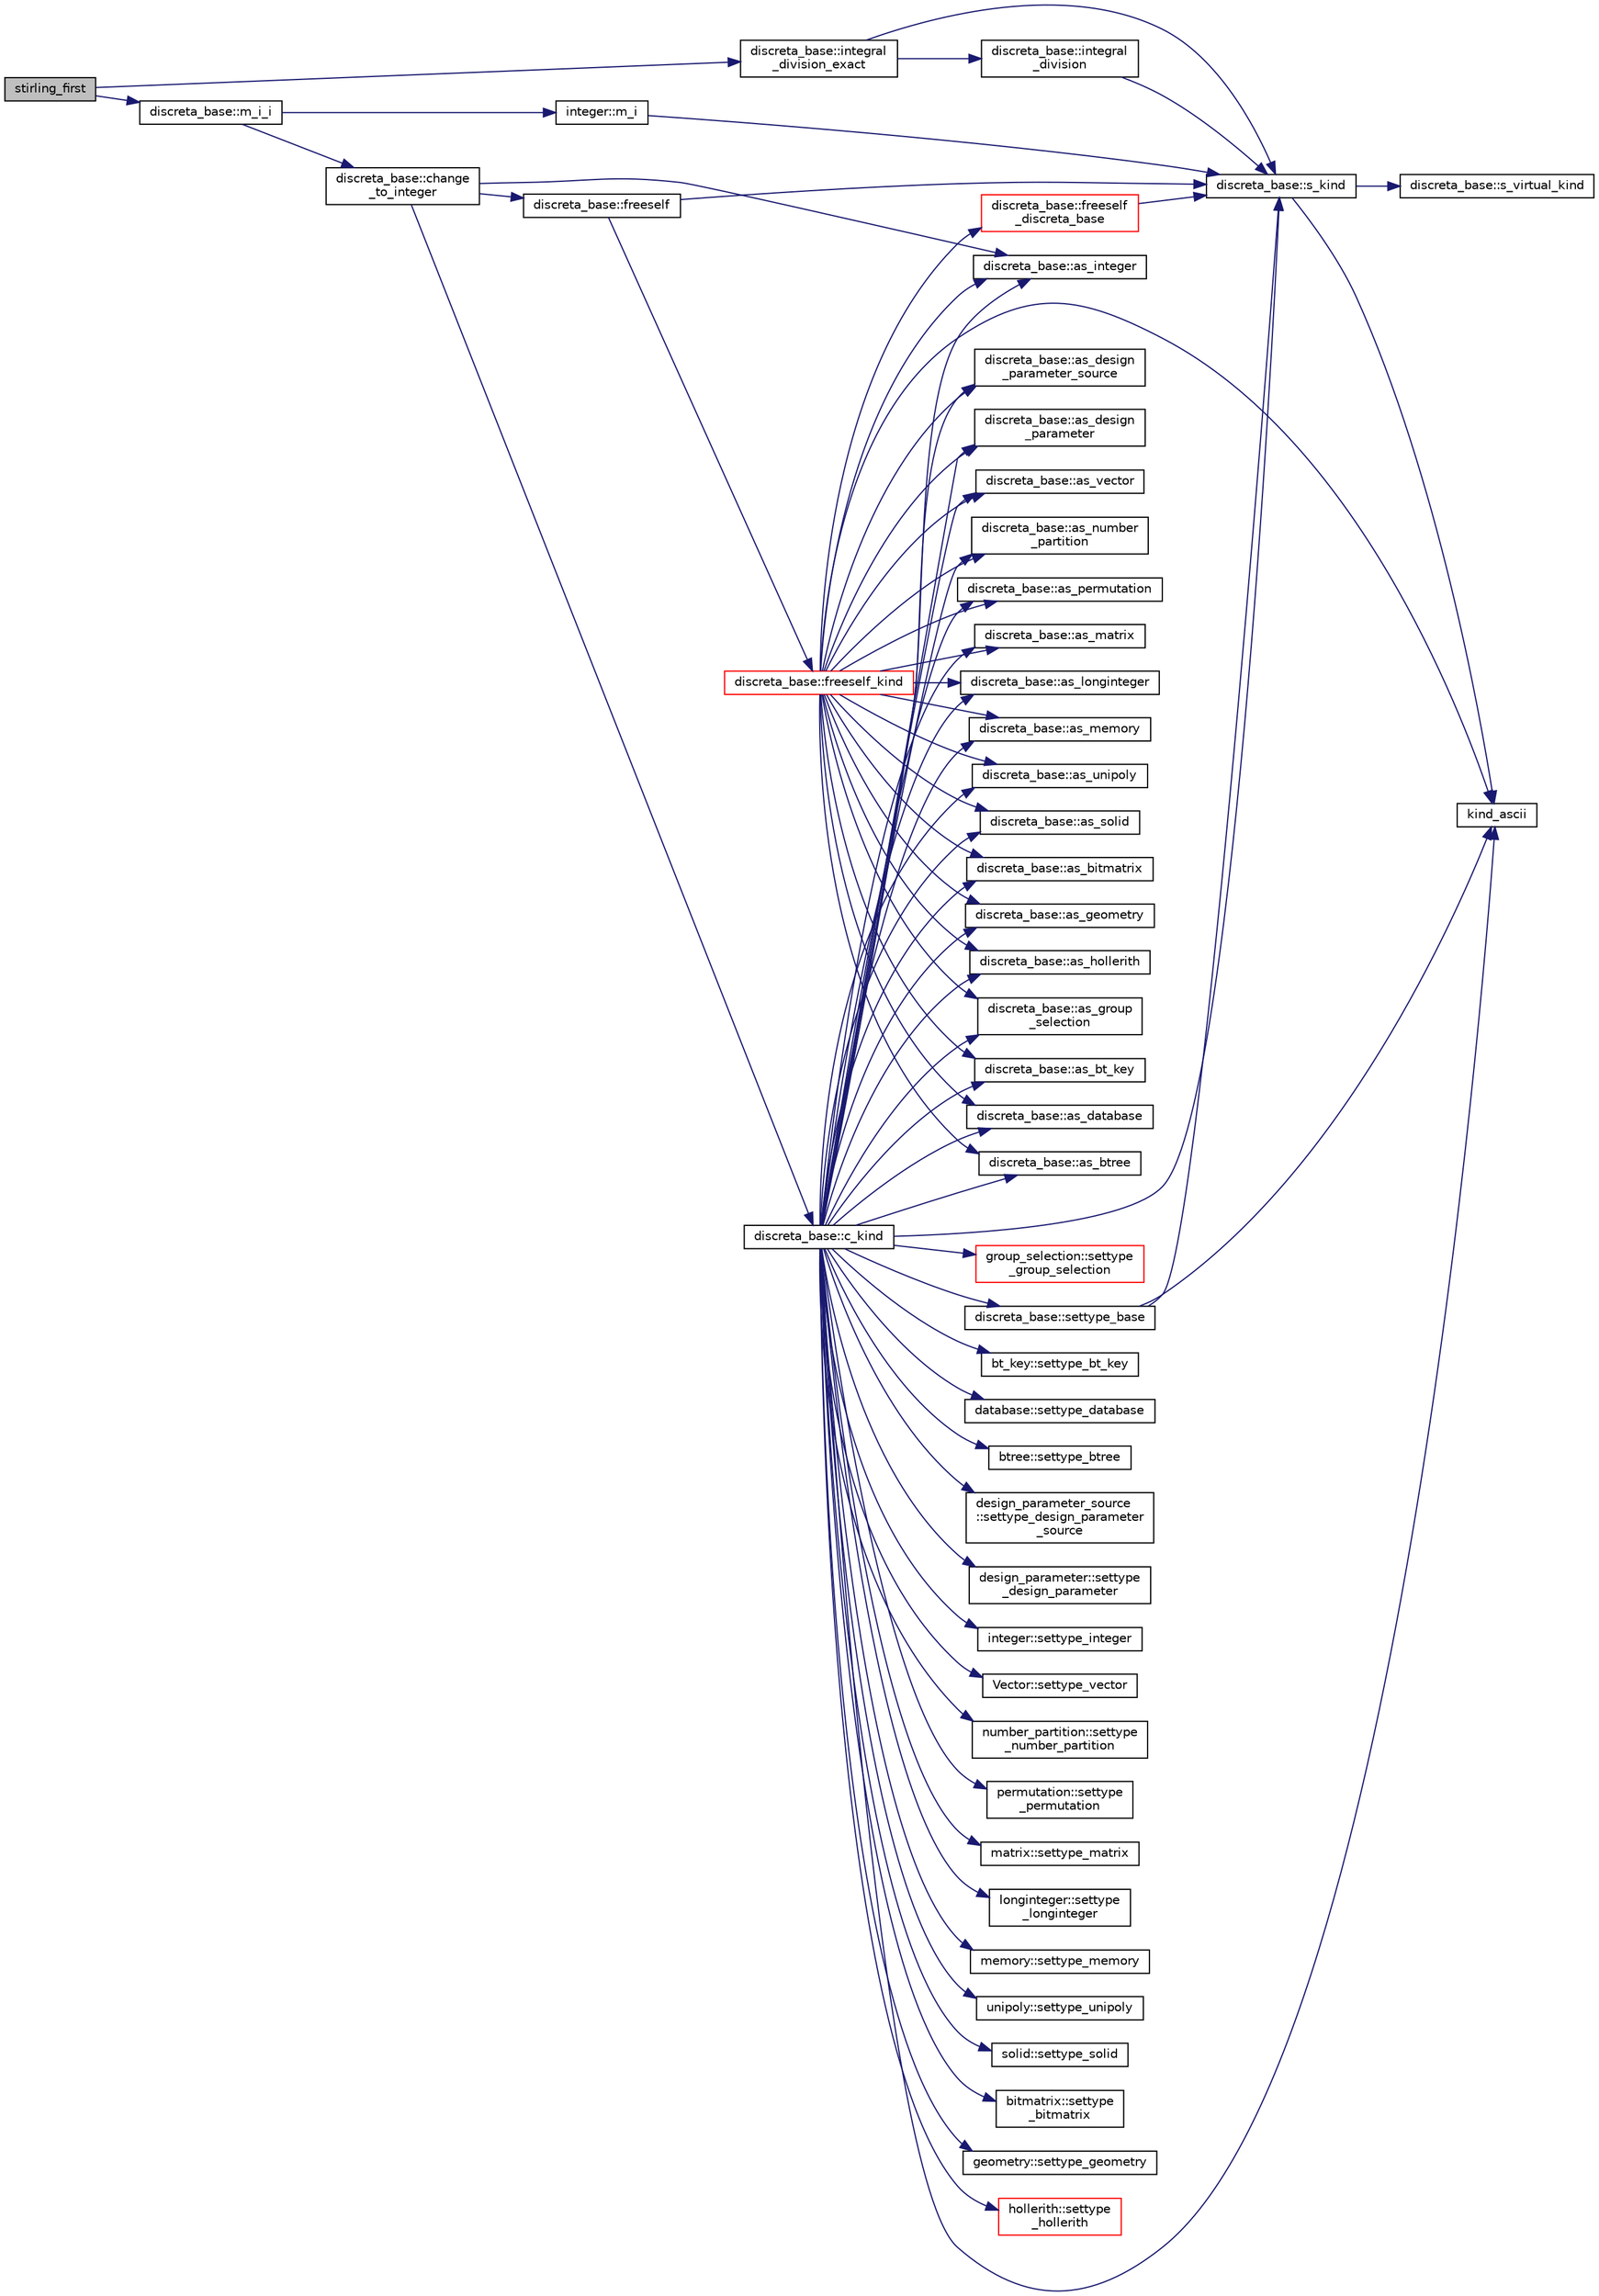digraph "stirling_first"
{
  edge [fontname="Helvetica",fontsize="10",labelfontname="Helvetica",labelfontsize="10"];
  node [fontname="Helvetica",fontsize="10",shape=record];
  rankdir="LR";
  Node8761 [label="stirling_first",height=0.2,width=0.4,color="black", fillcolor="grey75", style="filled", fontcolor="black"];
  Node8761 -> Node8762 [color="midnightblue",fontsize="10",style="solid",fontname="Helvetica"];
  Node8762 [label="discreta_base::m_i_i",height=0.2,width=0.4,color="black", fillcolor="white", style="filled",URL="$d7/d71/classdiscreta__base.html#aa231464a9d4bc233f66608021c9ad997"];
  Node8762 -> Node8763 [color="midnightblue",fontsize="10",style="solid",fontname="Helvetica"];
  Node8763 [label="discreta_base::change\l_to_integer",height=0.2,width=0.4,color="black", fillcolor="white", style="filled",URL="$d7/d71/classdiscreta__base.html#a58a5a5bd8f8e6f2dd7b4483b66dc7bb9"];
  Node8763 -> Node8764 [color="midnightblue",fontsize="10",style="solid",fontname="Helvetica"];
  Node8764 [label="discreta_base::freeself",height=0.2,width=0.4,color="black", fillcolor="white", style="filled",URL="$d7/d71/classdiscreta__base.html#a9a3c9501a562293b5667c11b9174d6e5"];
  Node8764 -> Node8765 [color="midnightblue",fontsize="10",style="solid",fontname="Helvetica"];
  Node8765 [label="discreta_base::freeself_kind",height=0.2,width=0.4,color="red", fillcolor="white", style="filled",URL="$d7/d71/classdiscreta__base.html#a63a23ada2165b3838fab719ed458cec8"];
  Node8765 -> Node8766 [color="midnightblue",fontsize="10",style="solid",fontname="Helvetica"];
  Node8766 [label="discreta_base::freeself\l_discreta_base",height=0.2,width=0.4,color="red", fillcolor="white", style="filled",URL="$d7/d71/classdiscreta__base.html#a8b1ec2cee4566034441e066dc2c027db"];
  Node8766 -> Node8767 [color="midnightblue",fontsize="10",style="solid",fontname="Helvetica"];
  Node8767 [label="discreta_base::s_kind",height=0.2,width=0.4,color="black", fillcolor="white", style="filled",URL="$d7/d71/classdiscreta__base.html#a8a830025c74adbbc3362418a7c2ba157"];
  Node8767 -> Node8768 [color="midnightblue",fontsize="10",style="solid",fontname="Helvetica"];
  Node8768 [label="discreta_base::s_virtual_kind",height=0.2,width=0.4,color="black", fillcolor="white", style="filled",URL="$d7/d71/classdiscreta__base.html#a52778a6d6943a468be083d0785d418fb"];
  Node8767 -> Node8769 [color="midnightblue",fontsize="10",style="solid",fontname="Helvetica"];
  Node8769 [label="kind_ascii",height=0.2,width=0.4,color="black", fillcolor="white", style="filled",URL="$d9/d60/discreta_8h.html#ad0ce825a9f29bc6cec27e1b64cfe27bf"];
  Node8765 -> Node8773 [color="midnightblue",fontsize="10",style="solid",fontname="Helvetica"];
  Node8773 [label="discreta_base::as_integer",height=0.2,width=0.4,color="black", fillcolor="white", style="filled",URL="$d7/d71/classdiscreta__base.html#a00d7691eaf874fd283d942692fe8dd26"];
  Node8765 -> Node8775 [color="midnightblue",fontsize="10",style="solid",fontname="Helvetica"];
  Node8775 [label="discreta_base::as_vector",height=0.2,width=0.4,color="black", fillcolor="white", style="filled",URL="$d7/d71/classdiscreta__base.html#a7bdd6cae39c380b128ee9e17e42cf020"];
  Node8765 -> Node8778 [color="midnightblue",fontsize="10",style="solid",fontname="Helvetica"];
  Node8778 [label="discreta_base::as_number\l_partition",height=0.2,width=0.4,color="black", fillcolor="white", style="filled",URL="$d7/d71/classdiscreta__base.html#a307aa09de0e925d46697707968ffab00"];
  Node8765 -> Node8780 [color="midnightblue",fontsize="10",style="solid",fontname="Helvetica"];
  Node8780 [label="discreta_base::as_permutation",height=0.2,width=0.4,color="black", fillcolor="white", style="filled",URL="$d7/d71/classdiscreta__base.html#aa4e72f36a82984239b12ae831e131098"];
  Node8765 -> Node8782 [color="midnightblue",fontsize="10",style="solid",fontname="Helvetica"];
  Node8782 [label="discreta_base::as_matrix",height=0.2,width=0.4,color="black", fillcolor="white", style="filled",URL="$d7/d71/classdiscreta__base.html#ae4d7f56d917a4707b838fbffde6467ff"];
  Node8765 -> Node8785 [color="midnightblue",fontsize="10",style="solid",fontname="Helvetica"];
  Node8785 [label="discreta_base::as_longinteger",height=0.2,width=0.4,color="black", fillcolor="white", style="filled",URL="$d7/d71/classdiscreta__base.html#a20a094639eb711b10c8694c51937f7cd"];
  Node8765 -> Node8788 [color="midnightblue",fontsize="10",style="solid",fontname="Helvetica"];
  Node8788 [label="discreta_base::as_memory",height=0.2,width=0.4,color="black", fillcolor="white", style="filled",URL="$d7/d71/classdiscreta__base.html#ad94b2d7dce0cd4fa22db57f6e79c4bd2"];
  Node8765 -> Node8790 [color="midnightblue",fontsize="10",style="solid",fontname="Helvetica"];
  Node8790 [label="discreta_base::as_unipoly",height=0.2,width=0.4,color="black", fillcolor="white", style="filled",URL="$d7/d71/classdiscreta__base.html#ad50d8027f039fe5c2478cddb243adc9d"];
  Node8765 -> Node8792 [color="midnightblue",fontsize="10",style="solid",fontname="Helvetica"];
  Node8792 [label="discreta_base::as_solid",height=0.2,width=0.4,color="black", fillcolor="white", style="filled",URL="$d7/d71/classdiscreta__base.html#a1fc5f2b85ec97ab0a69dd64903c970a5"];
  Node8765 -> Node8794 [color="midnightblue",fontsize="10",style="solid",fontname="Helvetica"];
  Node8794 [label="discreta_base::as_bitmatrix",height=0.2,width=0.4,color="black", fillcolor="white", style="filled",URL="$d7/d71/classdiscreta__base.html#a071ad54ea8ef6c9d1d15f532e5a76df6"];
  Node8765 -> Node8796 [color="midnightblue",fontsize="10",style="solid",fontname="Helvetica"];
  Node8796 [label="discreta_base::as_geometry",height=0.2,width=0.4,color="black", fillcolor="white", style="filled",URL="$d7/d71/classdiscreta__base.html#a38fc7b4cdd830703e9d87354b79bc5c8"];
  Node8765 -> Node8798 [color="midnightblue",fontsize="10",style="solid",fontname="Helvetica"];
  Node8798 [label="discreta_base::as_hollerith",height=0.2,width=0.4,color="black", fillcolor="white", style="filled",URL="$d7/d71/classdiscreta__base.html#a3e66f82711f314710107e2f29e589690"];
  Node8765 -> Node8800 [color="midnightblue",fontsize="10",style="solid",fontname="Helvetica"];
  Node8800 [label="discreta_base::as_group\l_selection",height=0.2,width=0.4,color="black", fillcolor="white", style="filled",URL="$d7/d71/classdiscreta__base.html#aae1bac4883c567718bef9fb610abbdc8"];
  Node8765 -> Node8802 [color="midnightblue",fontsize="10",style="solid",fontname="Helvetica"];
  Node8802 [label="discreta_base::as_bt_key",height=0.2,width=0.4,color="black", fillcolor="white", style="filled",URL="$d7/d71/classdiscreta__base.html#a2734c6e08dca17cf6588bd5064ec1b9f"];
  Node8765 -> Node8804 [color="midnightblue",fontsize="10",style="solid",fontname="Helvetica"];
  Node8804 [label="discreta_base::as_database",height=0.2,width=0.4,color="black", fillcolor="white", style="filled",URL="$d7/d71/classdiscreta__base.html#ab055d39d58210a2b03ba3d33703b09a9"];
  Node8765 -> Node8806 [color="midnightblue",fontsize="10",style="solid",fontname="Helvetica"];
  Node8806 [label="discreta_base::as_btree",height=0.2,width=0.4,color="black", fillcolor="white", style="filled",URL="$d7/d71/classdiscreta__base.html#a78e76674cef2ec113c17989c11288778"];
  Node8765 -> Node8808 [color="midnightblue",fontsize="10",style="solid",fontname="Helvetica"];
  Node8808 [label="discreta_base::as_design\l_parameter_source",height=0.2,width=0.4,color="black", fillcolor="white", style="filled",URL="$d7/d71/classdiscreta__base.html#a59cbf837c6582ded5bc586265d13d81a"];
  Node8765 -> Node8810 [color="midnightblue",fontsize="10",style="solid",fontname="Helvetica"];
  Node8810 [label="discreta_base::as_design\l_parameter",height=0.2,width=0.4,color="black", fillcolor="white", style="filled",URL="$d7/d71/classdiscreta__base.html#aab24ff38ea1c5471ab3de42e014d0f2a"];
  Node8765 -> Node8769 [color="midnightblue",fontsize="10",style="solid",fontname="Helvetica"];
  Node8764 -> Node8767 [color="midnightblue",fontsize="10",style="solid",fontname="Helvetica"];
  Node8763 -> Node8812 [color="midnightblue",fontsize="10",style="solid",fontname="Helvetica"];
  Node8812 [label="discreta_base::c_kind",height=0.2,width=0.4,color="black", fillcolor="white", style="filled",URL="$d7/d71/classdiscreta__base.html#adc2ff61589c2d083688e7a43f333cb62"];
  Node8812 -> Node8813 [color="midnightblue",fontsize="10",style="solid",fontname="Helvetica"];
  Node8813 [label="discreta_base::settype_base",height=0.2,width=0.4,color="black", fillcolor="white", style="filled",URL="$d7/d71/classdiscreta__base.html#a4f42899a89447d1c3993ea07c38f8ad4"];
  Node8813 -> Node8767 [color="midnightblue",fontsize="10",style="solid",fontname="Helvetica"];
  Node8813 -> Node8769 [color="midnightblue",fontsize="10",style="solid",fontname="Helvetica"];
  Node8812 -> Node8773 [color="midnightblue",fontsize="10",style="solid",fontname="Helvetica"];
  Node8812 -> Node8814 [color="midnightblue",fontsize="10",style="solid",fontname="Helvetica"];
  Node8814 [label="integer::settype_integer",height=0.2,width=0.4,color="black", fillcolor="white", style="filled",URL="$d0/de5/classinteger.html#a6265c65ef311229acd513d748faba796"];
  Node8812 -> Node8775 [color="midnightblue",fontsize="10",style="solid",fontname="Helvetica"];
  Node8812 -> Node8815 [color="midnightblue",fontsize="10",style="solid",fontname="Helvetica"];
  Node8815 [label="Vector::settype_vector",height=0.2,width=0.4,color="black", fillcolor="white", style="filled",URL="$d5/db2/class_vector.html#a34e0d00b18c051f23904a8429fa6c8b4"];
  Node8812 -> Node8778 [color="midnightblue",fontsize="10",style="solid",fontname="Helvetica"];
  Node8812 -> Node8816 [color="midnightblue",fontsize="10",style="solid",fontname="Helvetica"];
  Node8816 [label="number_partition::settype\l_number_partition",height=0.2,width=0.4,color="black", fillcolor="white", style="filled",URL="$df/d50/classnumber__partition.html#a3aaec1b557758f643ffc8555bbc358be"];
  Node8812 -> Node8780 [color="midnightblue",fontsize="10",style="solid",fontname="Helvetica"];
  Node8812 -> Node8817 [color="midnightblue",fontsize="10",style="solid",fontname="Helvetica"];
  Node8817 [label="permutation::settype\l_permutation",height=0.2,width=0.4,color="black", fillcolor="white", style="filled",URL="$d0/d08/classpermutation.html#af1eea29f86195cede9562e444664c28c"];
  Node8812 -> Node8782 [color="midnightblue",fontsize="10",style="solid",fontname="Helvetica"];
  Node8812 -> Node8818 [color="midnightblue",fontsize="10",style="solid",fontname="Helvetica"];
  Node8818 [label="matrix::settype_matrix",height=0.2,width=0.4,color="black", fillcolor="white", style="filled",URL="$d1/d8d/classmatrix.html#a1780283a64a789e4084d792683d276bb"];
  Node8812 -> Node8785 [color="midnightblue",fontsize="10",style="solid",fontname="Helvetica"];
  Node8812 -> Node8819 [color="midnightblue",fontsize="10",style="solid",fontname="Helvetica"];
  Node8819 [label="longinteger::settype\l_longinteger",height=0.2,width=0.4,color="black", fillcolor="white", style="filled",URL="$d3/d71/classlonginteger.html#ae5f811ece8df31b9ff114368a18e1dc5"];
  Node8812 -> Node8788 [color="midnightblue",fontsize="10",style="solid",fontname="Helvetica"];
  Node8812 -> Node8820 [color="midnightblue",fontsize="10",style="solid",fontname="Helvetica"];
  Node8820 [label="memory::settype_memory",height=0.2,width=0.4,color="black", fillcolor="white", style="filled",URL="$d8/d99/classmemory.html#a33aae277f9b8fe36b02e9d5da895451b"];
  Node8812 -> Node8790 [color="midnightblue",fontsize="10",style="solid",fontname="Helvetica"];
  Node8812 -> Node8821 [color="midnightblue",fontsize="10",style="solid",fontname="Helvetica"];
  Node8821 [label="unipoly::settype_unipoly",height=0.2,width=0.4,color="black", fillcolor="white", style="filled",URL="$d1/d89/classunipoly.html#a8db854fcc85c5e1150b1f1b1c005c95b"];
  Node8812 -> Node8792 [color="midnightblue",fontsize="10",style="solid",fontname="Helvetica"];
  Node8812 -> Node8822 [color="midnightblue",fontsize="10",style="solid",fontname="Helvetica"];
  Node8822 [label="solid::settype_solid",height=0.2,width=0.4,color="black", fillcolor="white", style="filled",URL="$d8/def/classsolid.html#a775bd4821f75a8aee4ea3d4335ff90e0"];
  Node8812 -> Node8794 [color="midnightblue",fontsize="10",style="solid",fontname="Helvetica"];
  Node8812 -> Node8823 [color="midnightblue",fontsize="10",style="solid",fontname="Helvetica"];
  Node8823 [label="bitmatrix::settype\l_bitmatrix",height=0.2,width=0.4,color="black", fillcolor="white", style="filled",URL="$de/dc8/classbitmatrix.html#acb571d947f9526665ebbdc0ce3e2a973"];
  Node8812 -> Node8796 [color="midnightblue",fontsize="10",style="solid",fontname="Helvetica"];
  Node8812 -> Node8824 [color="midnightblue",fontsize="10",style="solid",fontname="Helvetica"];
  Node8824 [label="geometry::settype_geometry",height=0.2,width=0.4,color="black", fillcolor="white", style="filled",URL="$da/d44/classgeometry.html#ab4a336baba6a3f56f5ffa053a5be5ba7"];
  Node8812 -> Node8798 [color="midnightblue",fontsize="10",style="solid",fontname="Helvetica"];
  Node8812 -> Node8825 [color="midnightblue",fontsize="10",style="solid",fontname="Helvetica"];
  Node8825 [label="hollerith::settype\l_hollerith",height=0.2,width=0.4,color="red", fillcolor="white", style="filled",URL="$d8/d99/classhollerith.html#a23bbd4acfc88a0e90f1245f243f51f76"];
  Node8812 -> Node8800 [color="midnightblue",fontsize="10",style="solid",fontname="Helvetica"];
  Node8812 -> Node8827 [color="midnightblue",fontsize="10",style="solid",fontname="Helvetica"];
  Node8827 [label="group_selection::settype\l_group_selection",height=0.2,width=0.4,color="red", fillcolor="white", style="filled",URL="$d6/db0/classgroup__selection.html#a015ed73b7b8d784bedd4d11ac1fc0ec1"];
  Node8812 -> Node8802 [color="midnightblue",fontsize="10",style="solid",fontname="Helvetica"];
  Node8812 -> Node8830 [color="midnightblue",fontsize="10",style="solid",fontname="Helvetica"];
  Node8830 [label="bt_key::settype_bt_key",height=0.2,width=0.4,color="black", fillcolor="white", style="filled",URL="$d1/de5/classbt__key.html#a352bb10beb7c789d8d29373035824800"];
  Node8812 -> Node8804 [color="midnightblue",fontsize="10",style="solid",fontname="Helvetica"];
  Node8812 -> Node8831 [color="midnightblue",fontsize="10",style="solid",fontname="Helvetica"];
  Node8831 [label="database::settype_database",height=0.2,width=0.4,color="black", fillcolor="white", style="filled",URL="$db/d72/classdatabase.html#a014639aa001462e480eb1f3984839b72"];
  Node8812 -> Node8806 [color="midnightblue",fontsize="10",style="solid",fontname="Helvetica"];
  Node8812 -> Node8832 [color="midnightblue",fontsize="10",style="solid",fontname="Helvetica"];
  Node8832 [label="btree::settype_btree",height=0.2,width=0.4,color="black", fillcolor="white", style="filled",URL="$dd/db0/classbtree.html#a5a1b9773c848908a6050cc733d2d9780"];
  Node8812 -> Node8808 [color="midnightblue",fontsize="10",style="solid",fontname="Helvetica"];
  Node8812 -> Node8833 [color="midnightblue",fontsize="10",style="solid",fontname="Helvetica"];
  Node8833 [label="design_parameter_source\l::settype_design_parameter\l_source",height=0.2,width=0.4,color="black", fillcolor="white", style="filled",URL="$df/d4b/classdesign__parameter__source.html#a3af3b851df87bd1661fb9c9ce18822c8"];
  Node8812 -> Node8810 [color="midnightblue",fontsize="10",style="solid",fontname="Helvetica"];
  Node8812 -> Node8834 [color="midnightblue",fontsize="10",style="solid",fontname="Helvetica"];
  Node8834 [label="design_parameter::settype\l_design_parameter",height=0.2,width=0.4,color="black", fillcolor="white", style="filled",URL="$da/d94/classdesign__parameter.html#a8b19d277f2b7d09c2531a527dfc0359e"];
  Node8812 -> Node8769 [color="midnightblue",fontsize="10",style="solid",fontname="Helvetica"];
  Node8812 -> Node8767 [color="midnightblue",fontsize="10",style="solid",fontname="Helvetica"];
  Node8763 -> Node8773 [color="midnightblue",fontsize="10",style="solid",fontname="Helvetica"];
  Node8762 -> Node8835 [color="midnightblue",fontsize="10",style="solid",fontname="Helvetica"];
  Node8835 [label="integer::m_i",height=0.2,width=0.4,color="black", fillcolor="white", style="filled",URL="$d0/de5/classinteger.html#a869091f0a0f35f5354c8c4a70250e8a9"];
  Node8835 -> Node8767 [color="midnightblue",fontsize="10",style="solid",fontname="Helvetica"];
  Node8761 -> Node8836 [color="midnightblue",fontsize="10",style="solid",fontname="Helvetica"];
  Node8836 [label="discreta_base::integral\l_division_exact",height=0.2,width=0.4,color="black", fillcolor="white", style="filled",URL="$d7/d71/classdiscreta__base.html#a77aa5f7ddec1f6baa8fb39fa16f479af"];
  Node8836 -> Node8767 [color="midnightblue",fontsize="10",style="solid",fontname="Helvetica"];
  Node8836 -> Node8837 [color="midnightblue",fontsize="10",style="solid",fontname="Helvetica"];
  Node8837 [label="discreta_base::integral\l_division",height=0.2,width=0.4,color="black", fillcolor="white", style="filled",URL="$d7/d71/classdiscreta__base.html#a92b3001ac35af9185b316c0d8f89070e"];
  Node8837 -> Node8767 [color="midnightblue",fontsize="10",style="solid",fontname="Helvetica"];
}
